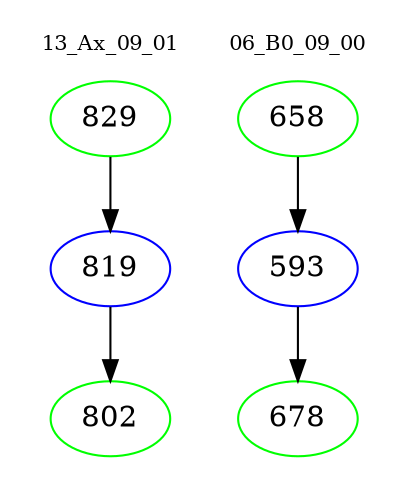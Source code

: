 digraph{
subgraph cluster_0 {
color = white
label = "13_Ax_09_01";
fontsize=10;
T0_829 [label="829", color="green"]
T0_829 -> T0_819 [color="black"]
T0_819 [label="819", color="blue"]
T0_819 -> T0_802 [color="black"]
T0_802 [label="802", color="green"]
}
subgraph cluster_1 {
color = white
label = "06_B0_09_00";
fontsize=10;
T1_658 [label="658", color="green"]
T1_658 -> T1_593 [color="black"]
T1_593 [label="593", color="blue"]
T1_593 -> T1_678 [color="black"]
T1_678 [label="678", color="green"]
}
}
